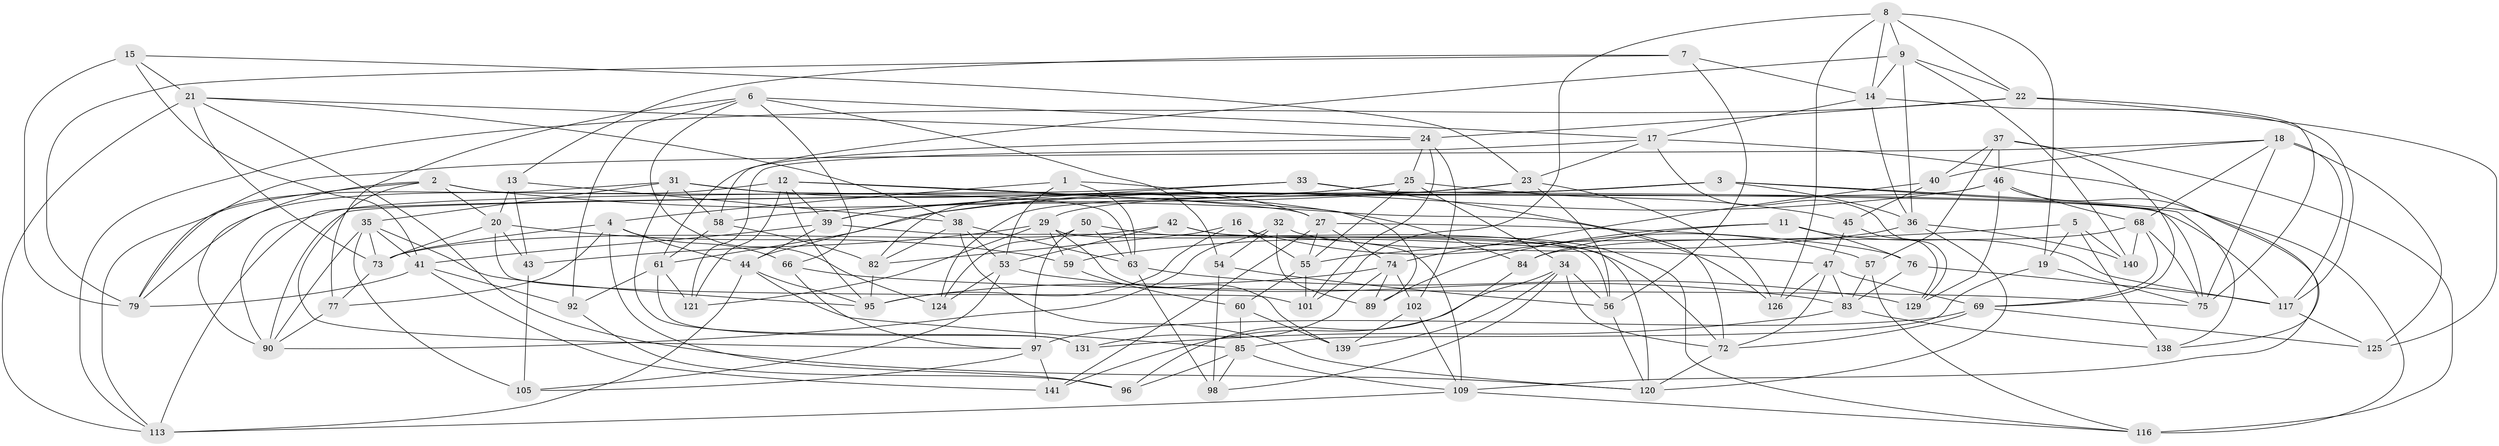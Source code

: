 // original degree distribution, {4: 1.0}
// Generated by graph-tools (version 1.1) at 2025/42/03/06/25 10:42:22]
// undirected, 93 vertices, 237 edges
graph export_dot {
graph [start="1"]
  node [color=gray90,style=filled];
  1;
  2 [super="+51"];
  3 [super="+108"];
  4 [super="+119"];
  5;
  6 [super="+65"];
  7;
  8 [super="+10"];
  9 [super="+49"];
  11;
  12 [super="+132"];
  13;
  14 [super="+30"];
  15;
  16;
  17 [super="+114"];
  18 [super="+87"];
  19;
  20 [super="+86"];
  21 [super="+28"];
  22 [super="+26"];
  23 [super="+118"];
  24 [super="+52"];
  25 [super="+62"];
  27 [super="+104"];
  29 [super="+48"];
  31 [super="+91"];
  32;
  33;
  34 [super="+67"];
  35 [super="+145"];
  36 [super="+94"];
  37 [super="+99"];
  38 [super="+80"];
  39 [super="+137"];
  40;
  41 [super="+106"];
  42;
  43;
  44 [super="+64"];
  45;
  46 [super="+130"];
  47 [super="+71"];
  50;
  53 [super="+135"];
  54;
  55 [super="+144"];
  56 [super="+133"];
  57;
  58 [super="+111"];
  59;
  60;
  61 [super="+134"];
  63 [super="+70"];
  66;
  68 [super="+88"];
  69 [super="+122"];
  72 [super="+115"];
  73 [super="+107"];
  74 [super="+78"];
  75 [super="+93"];
  76;
  77;
  79 [super="+81"];
  82 [super="+143"];
  83 [super="+110"];
  84;
  85 [super="+112"];
  89;
  90 [super="+100"];
  92;
  95 [super="+103"];
  96;
  97 [super="+136"];
  98;
  101;
  102;
  105;
  109 [super="+146"];
  113 [super="+123"];
  116 [super="+128"];
  117 [super="+142"];
  120 [super="+127"];
  121;
  124;
  125;
  126;
  129;
  131;
  138;
  139;
  140;
  141;
  1 -- 27;
  1 -- 53;
  1 -- 4;
  1 -- 63;
  2 -- 97;
  2 -- 126;
  2 -- 113;
  2 -- 117;
  2 -- 20;
  2 -- 90;
  3 -- 113;
  3 -- 90;
  3 -- 116;
  3 -- 138;
  3 -- 36;
  3 -- 44;
  4 -- 77;
  4 -- 73;
  4 -- 66;
  4 -- 96;
  4 -- 44;
  5 -- 140;
  5 -- 19;
  5 -- 138;
  5 -- 55;
  6 -- 92;
  6 -- 77;
  6 -- 66;
  6 -- 54;
  6 -- 17;
  6 -- 124;
  7 -- 14;
  7 -- 13;
  7 -- 56;
  7 -- 79;
  8 -- 22;
  8 -- 19;
  8 -- 126;
  8 -- 101;
  8 -- 14;
  8 -- 9;
  9 -- 58;
  9 -- 14;
  9 -- 22;
  9 -- 36;
  9 -- 140;
  11 -- 89;
  11 -- 76;
  11 -- 84;
  11 -- 117;
  12 -- 95;
  12 -- 89;
  12 -- 27;
  12 -- 121;
  12 -- 39;
  12 -- 79;
  13 -- 43;
  13 -- 38;
  13 -- 20;
  14 -- 17;
  14 -- 117;
  14 -- 36;
  15 -- 79;
  15 -- 23;
  15 -- 21;
  15 -- 41;
  16 -- 57;
  16 -- 95;
  16 -- 55;
  16 -- 82;
  17 -- 23;
  17 -- 129;
  17 -- 138;
  17 -- 121;
  18 -- 125;
  18 -- 75;
  18 -- 40;
  18 -- 117;
  18 -- 79;
  18 -- 68;
  19 -- 85;
  19 -- 75;
  20 -- 59;
  20 -- 43;
  20 -- 73;
  20 -- 101;
  21 -- 113;
  21 -- 38;
  21 -- 24;
  21 -- 120;
  21 -- 73;
  22 -- 113;
  22 -- 24;
  22 -- 75;
  22 -- 125;
  23 -- 126;
  23 -- 56;
  23 -- 29;
  23 -- 58;
  24 -- 101;
  24 -- 61;
  24 -- 102;
  24 -- 25;
  25 -- 34;
  25 -- 82;
  25 -- 39;
  25 -- 45;
  25 -- 55;
  27 -- 74;
  27 -- 76;
  27 -- 141;
  27 -- 55;
  29 -- 139;
  29 -- 43;
  29 -- 56;
  29 -- 121;
  29 -- 59;
  31 -- 84;
  31 -- 63;
  31 -- 35;
  31 -- 131;
  31 -- 79;
  31 -- 58;
  32 -- 47;
  32 -- 90;
  32 -- 54;
  32 -- 89;
  33 -- 39;
  33 -- 90;
  33 -- 72;
  33 -- 75;
  34 -- 139;
  34 -- 56;
  34 -- 141;
  34 -- 98;
  34 -- 72;
  35 -- 90;
  35 -- 105;
  35 -- 73;
  35 -- 41;
  35 -- 95;
  36 -- 59;
  36 -- 140;
  36 -- 120;
  37 -- 46;
  37 -- 116 [weight=2];
  37 -- 69;
  37 -- 40;
  37 -- 57;
  38 -- 120;
  38 -- 63;
  38 -- 82;
  38 -- 53;
  39 -- 109;
  39 -- 44;
  39 -- 41;
  40 -- 45;
  40 -- 74;
  41 -- 79;
  41 -- 141;
  41 -- 92;
  42 -- 53;
  42 -- 73;
  42 -- 116;
  42 -- 120;
  43 -- 105;
  44 -- 85;
  44 -- 95;
  44 -- 113;
  45 -- 47;
  45 -- 129;
  46 -- 129;
  46 -- 61;
  46 -- 124;
  46 -- 68;
  46 -- 109;
  47 -- 126;
  47 -- 72;
  47 -- 83;
  47 -- 69;
  50 -- 63;
  50 -- 124;
  50 -- 97;
  50 -- 72;
  53 -- 105;
  53 -- 83;
  53 -- 124;
  54 -- 98;
  54 -- 56;
  55 -- 101;
  55 -- 60;
  56 -- 120;
  57 -- 116;
  57 -- 83;
  58 -- 61;
  58 -- 82 [weight=2];
  59 -- 60;
  60 -- 85;
  60 -- 139;
  61 -- 92;
  61 -- 131;
  61 -- 121;
  63 -- 129;
  63 -- 98;
  66 -- 97;
  66 -- 75;
  68 -- 140;
  68 -- 75;
  68 -- 84;
  68 -- 69;
  69 -- 125;
  69 -- 72;
  69 -- 97;
  72 -- 120;
  73 -- 77;
  74 -- 131;
  74 -- 95;
  74 -- 89;
  74 -- 102;
  76 -- 117;
  76 -- 83;
  77 -- 90;
  82 -- 95;
  83 -- 138;
  83 -- 131;
  84 -- 96;
  85 -- 109;
  85 -- 98;
  85 -- 96;
  92 -- 96;
  97 -- 141;
  97 -- 105;
  102 -- 139;
  102 -- 109;
  109 -- 116;
  109 -- 113;
  117 -- 125;
}
